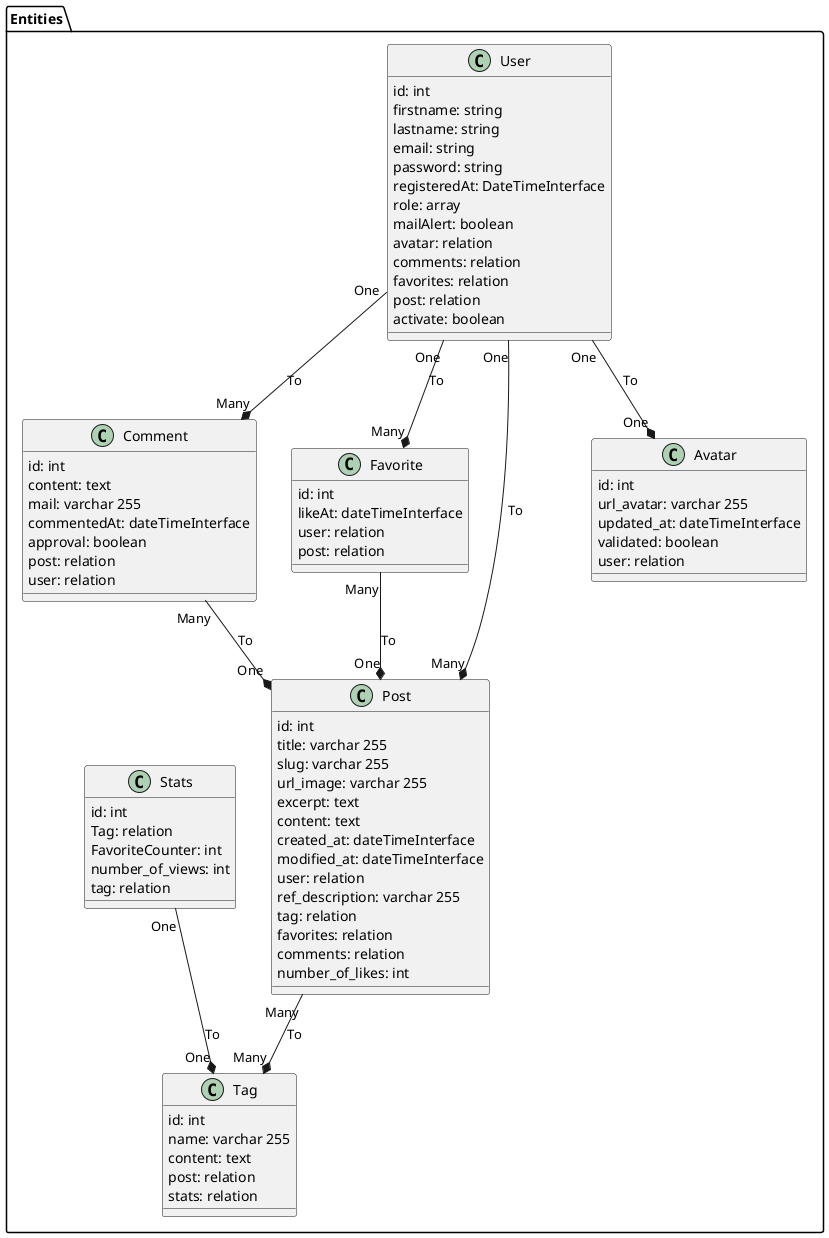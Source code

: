 @startuml
package "Entities" #FFF {
    class User {
        {field} id: int
        {field} firstname: string
        {field} lastname: string
        {field} email: string
        {field} password: string
        {field} registeredAt: DateTimeInterface
        {field} role: array
        {field} mailAlert: boolean
        {field} avatar: relation
        {field} comments: relation
        {field} favorites: relation
        {field} post: relation
        {field} activate: boolean
    }

    class Comment {
        {field} id: int
        {field} content: text
        {field} mail: varchar 255
        {field} commentedAt: dateTimeInterface
        {field} approval: boolean
        {field} post: relation
        {field} user: relation
    }

    class Favorite {
        {field} id: int
        {field} likeAt: dateTimeInterface
        {field} user: relation
        {field} post: relation
    }

    class Post {
        {field} id: int
        {field} title: varchar 255
        {field} slug: varchar 255
        {field} url_image: varchar 255
        {field} excerpt: text
        {field} content: text
        {field} created_at: dateTimeInterface
        {field} modified_at: dateTimeInterface
        {field} user: relation
        {field} ref_description: varchar 255
        {field} tag: relation
        {field} favorites: relation
        {field} comments: relation
        {field} number_of_likes: int
    }

    class Tag {
        {field} id: int
        {field} name: varchar 255
        {field} content: text
        {field} post: relation
        {field} stats: relation
    }

    class Stats {
        {field} id: int
        {field} Tag: relation
        {field} FavoriteCounter: int
        {field} number_of_views: int
        {field} tag: relation
    }

    class Avatar {
        {field} id: int
        {field} url_avatar: varchar 255
        {field} updated_at: dateTimeInterface
        {field} validated: boolean
        {field} user: relation
    }

    User "One" --* "Many" Post : To
    User "One" --* "Many" Comment : To
    User "One" --* "Many" Favorite : To
    User "One" --* "One" Avatar : To

    Favorite "Many" --* "One" Post : To
    Stats "One" --* "One" Tag : To
    Post "Many" --* "Many" Tag : To

    Comment "Many" --* "One" Post : To
}
@enduml
